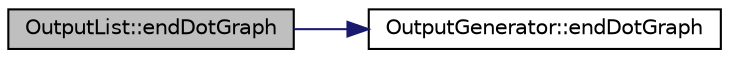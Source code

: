 digraph "OutputList::endDotGraph"
{
 // LATEX_PDF_SIZE
  edge [fontname="Helvetica",fontsize="10",labelfontname="Helvetica",labelfontsize="10"];
  node [fontname="Helvetica",fontsize="10",shape=record];
  rankdir="LR";
  Node1 [label="OutputList::endDotGraph",height=0.2,width=0.4,color="black", fillcolor="grey75", style="filled", fontcolor="black",tooltip=" "];
  Node1 -> Node2 [color="midnightblue",fontsize="10",style="solid",fontname="Helvetica"];
  Node2 [label="OutputGenerator::endDotGraph",height=0.2,width=0.4,color="black", fillcolor="white", style="filled",URL="$classOutputGenerator.html#afcffdc42aba2bec8663e4e746b6b7f99",tooltip=" "];
}
